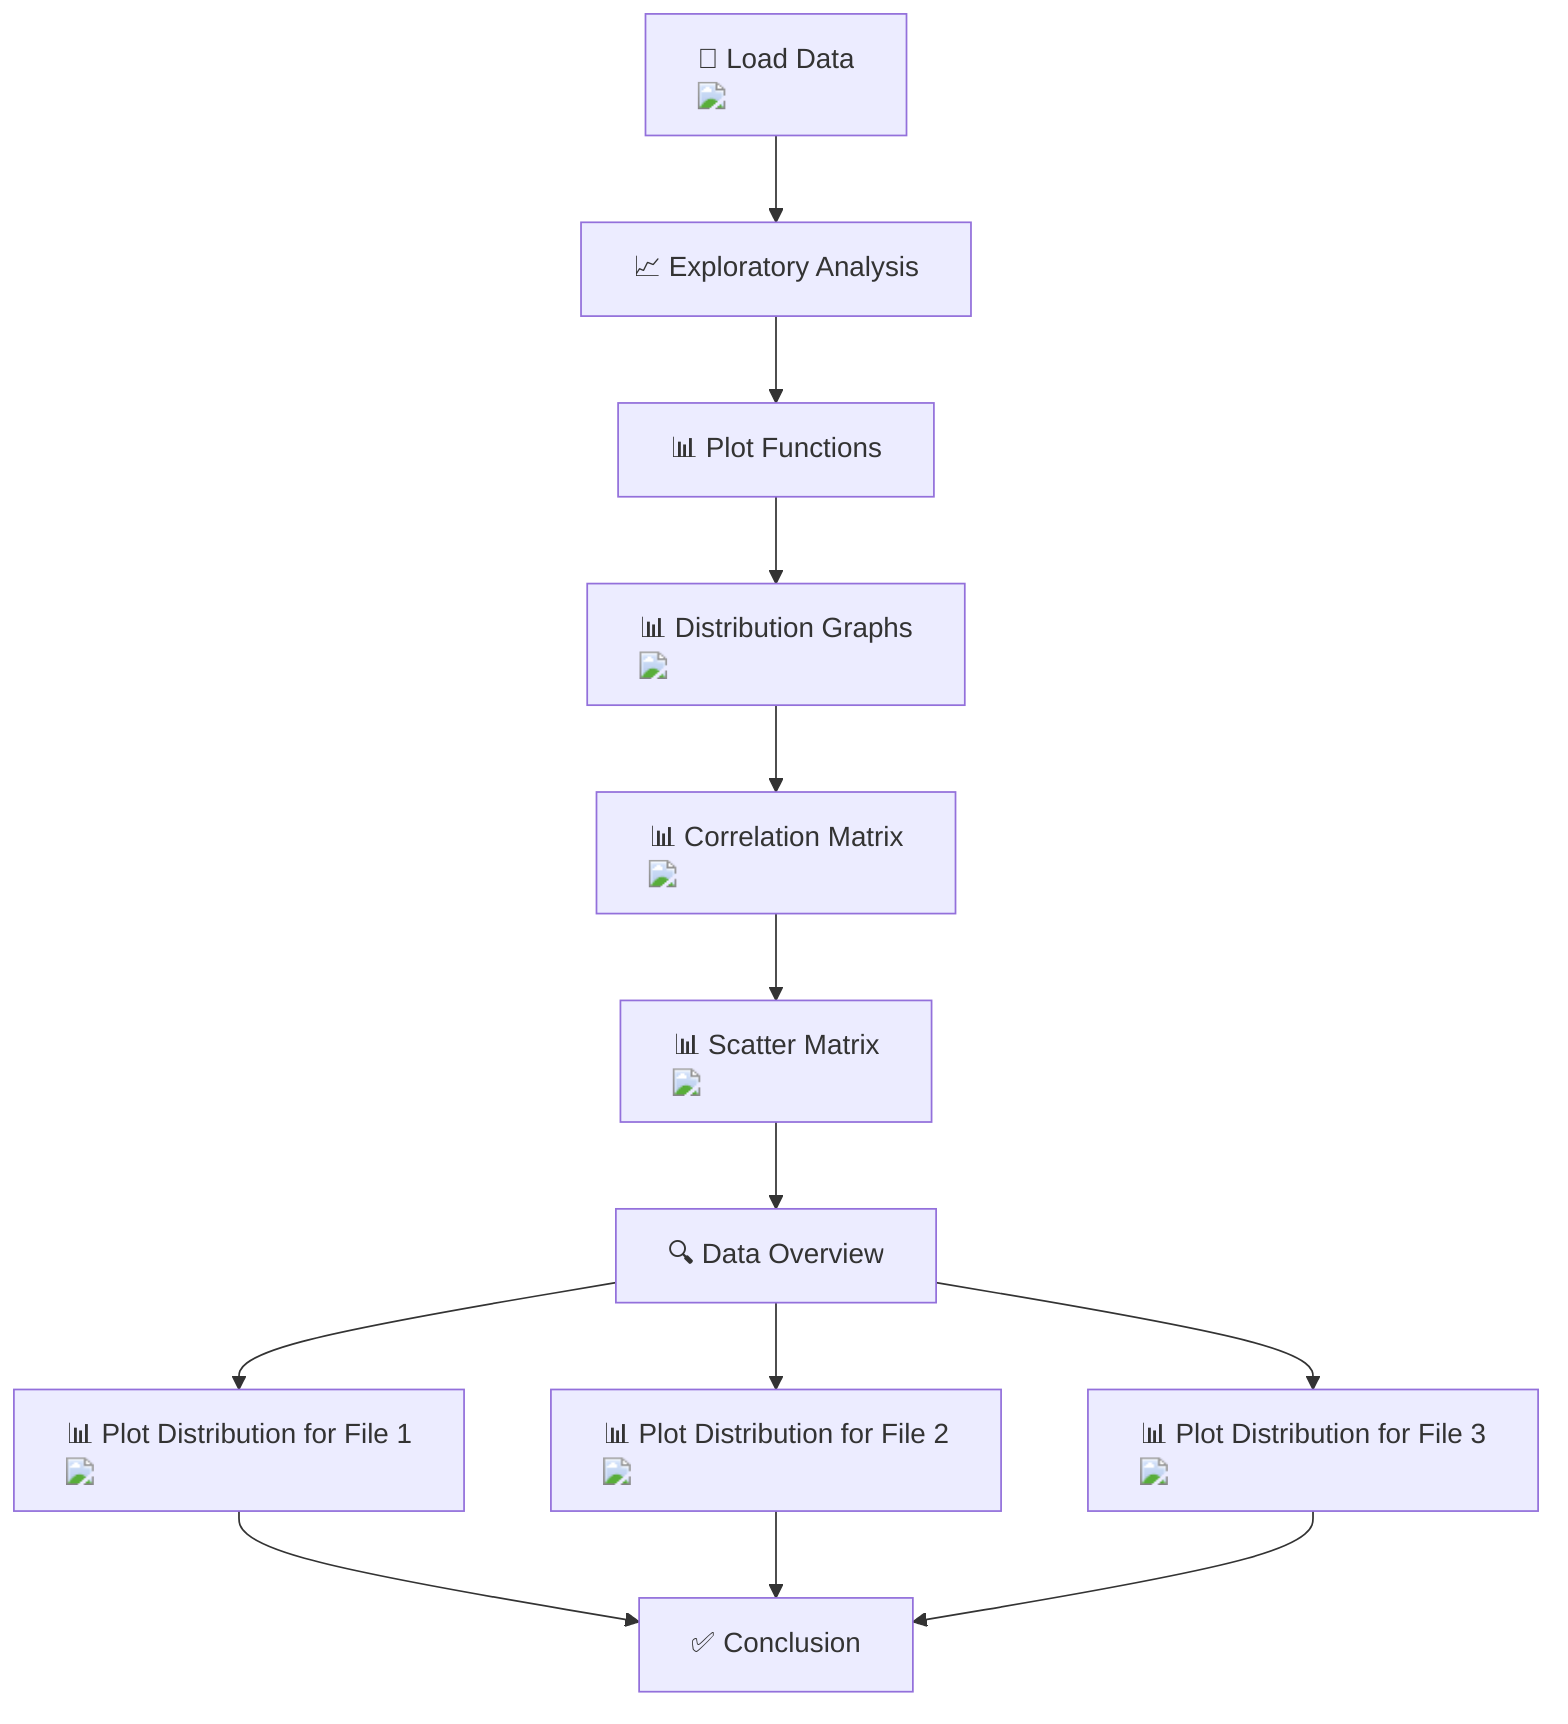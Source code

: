 flowchart TD
    A["📂 Load Data<br/><img src='icons/file.svg' />"] --> B["📈 Exploratory Analysis"]
    B --> C["📊 Plot Functions"]
    C --> D["📊 Distribution Graphs<br/><img src='dummy_plots/hist_template.svg' />"]
    D --> E["📊 Correlation Matrix<br/><img src='dummy_plots/scatter_plot_template.svg' />"]
    E --> F["📊 Scatter Matrix<br/><img src='dummy_plots/scatter_plot_template.svg' />"]
    F --> G["🔍 Data Overview"]
    G --> H["📊 Plot Distribution for File 1<br/><img src='dummy_plots/hist_template.svg' />"]
    G --> I["📊 Plot Distribution for File 2<br/><img src='dummy_plots/hist_template.svg' />"]
    G --> J["📊 Plot Distribution for File 3<br/><img src='dummy_plots/hist_template.svg' />"]
    H --> K["✅ Conclusion"]
    I --> K
    J --> K